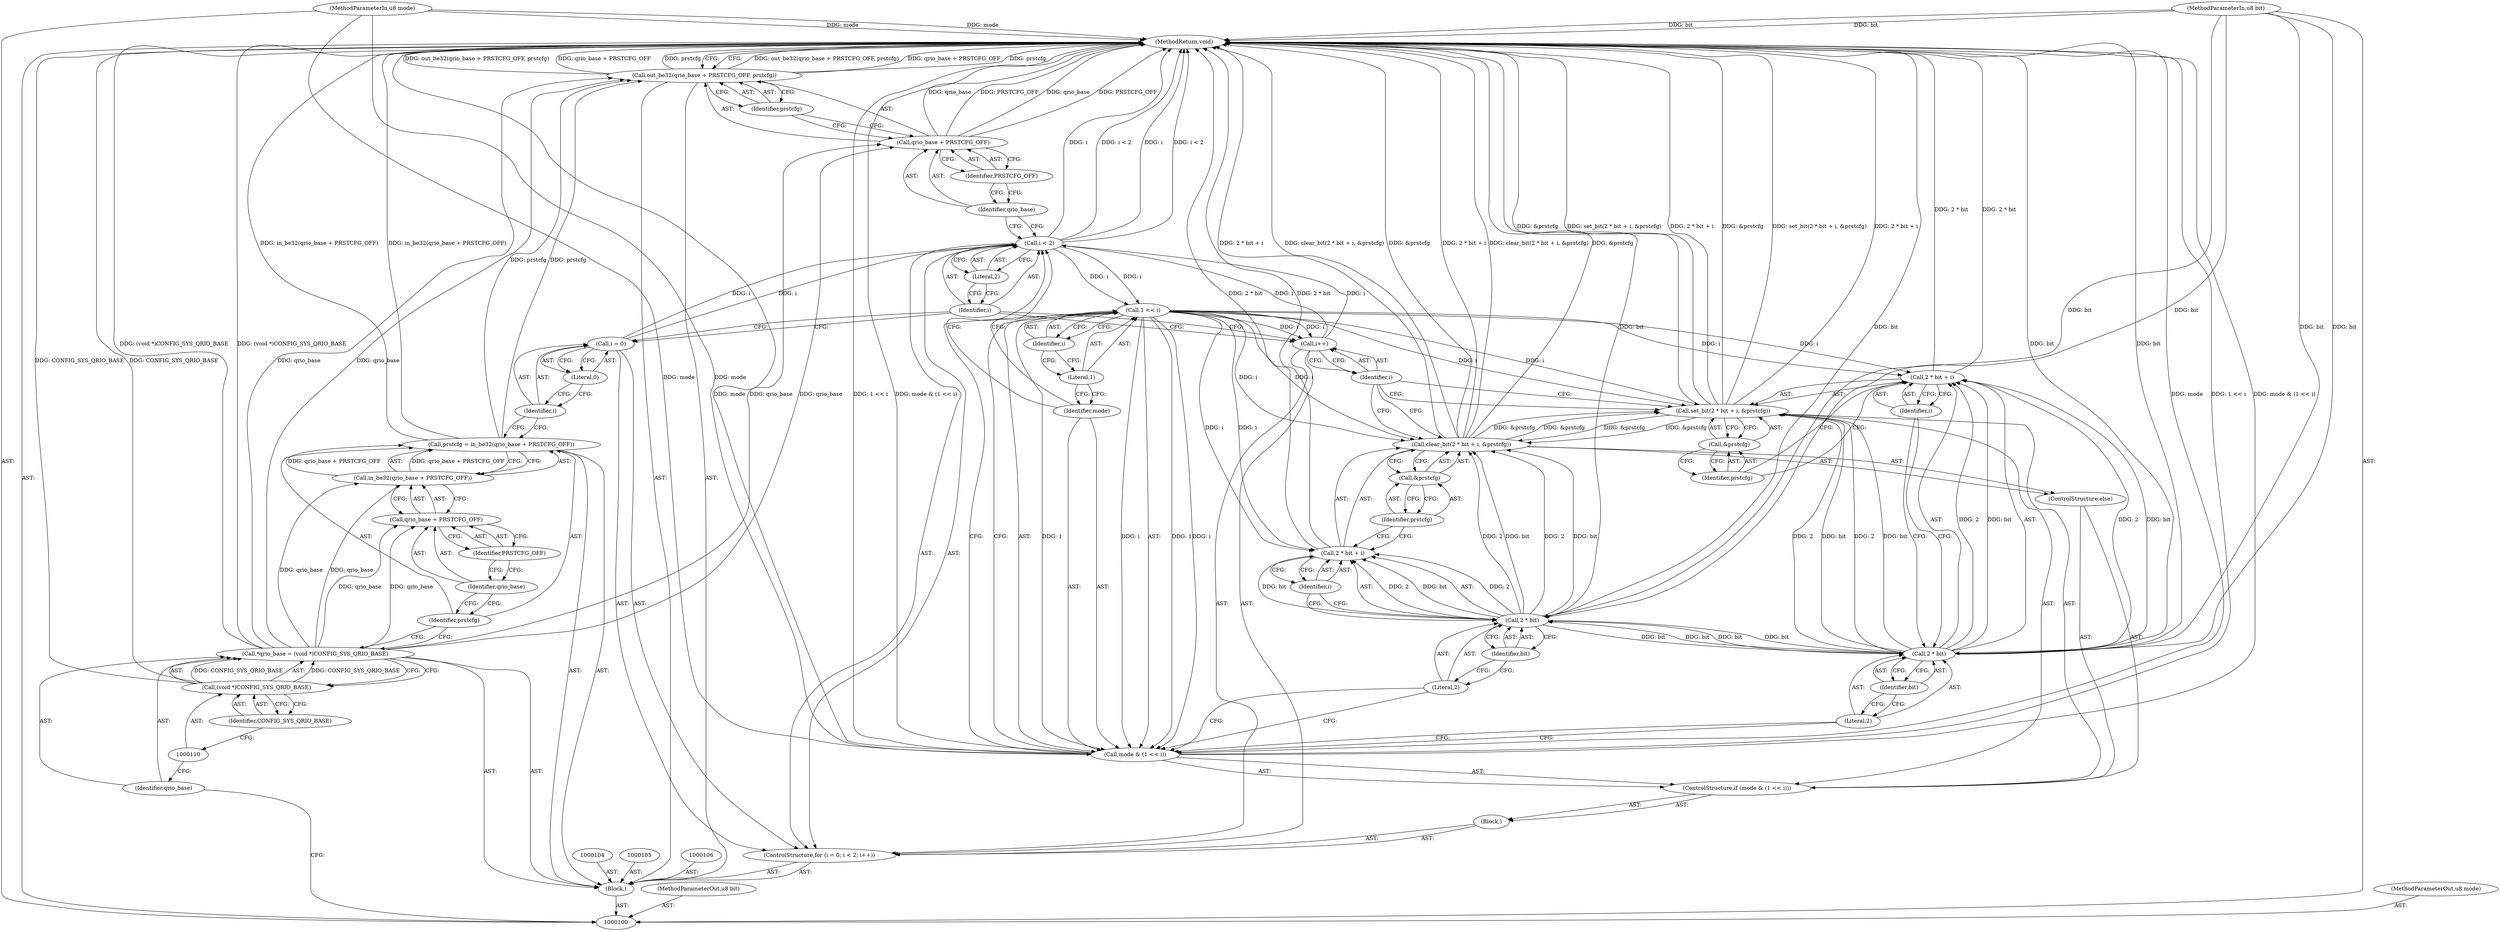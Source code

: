 digraph "0_u-boot_master_0" {
"1000156" [label="(MethodReturn,void)"];
"1000101" [label="(MethodParameterIn,u8 bit)"];
"1000226" [label="(MethodParameterOut,u8 bit)"];
"1000102" [label="(MethodParameterIn,u8 mode)"];
"1000227" [label="(MethodParameterOut,u8 mode)"];
"1000131" [label="(Call,1 << i)"];
"1000132" [label="(Literal,1)"];
"1000133" [label="(Identifier,i)"];
"1000128" [label="(ControlStructure,if (mode & (1 << i)))"];
"1000129" [label="(Call,mode & (1 << i))"];
"1000130" [label="(Identifier,mode)"];
"1000135" [label="(Call,2 * bit + i)"];
"1000136" [label="(Call,2 * bit)"];
"1000137" [label="(Literal,2)"];
"1000138" [label="(Identifier,bit)"];
"1000139" [label="(Identifier,i)"];
"1000140" [label="(Call,&prstcfg)"];
"1000141" [label="(Identifier,prstcfg)"];
"1000134" [label="(Call,set_bit(2 * bit + i, &prstcfg))"];
"1000142" [label="(ControlStructure,else)"];
"1000144" [label="(Call,2 * bit + i)"];
"1000145" [label="(Call,2 * bit)"];
"1000146" [label="(Literal,2)"];
"1000147" [label="(Identifier,bit)"];
"1000148" [label="(Identifier,i)"];
"1000149" [label="(Call,&prstcfg)"];
"1000150" [label="(Identifier,prstcfg)"];
"1000143" [label="(Call,clear_bit(2 * bit + i, &prstcfg))"];
"1000152" [label="(Call,qrio_base + PRSTCFG_OFF)"];
"1000153" [label="(Identifier,qrio_base)"];
"1000151" [label="(Call,out_be32(qrio_base + PRSTCFG_OFF, prstcfg))"];
"1000154" [label="(Identifier,PRSTCFG_OFF)"];
"1000155" [label="(Identifier,prstcfg)"];
"1000103" [label="(Block,)"];
"1000107" [label="(Call,*qrio_base = (void *)CONFIG_SYS_QRIO_BASE)"];
"1000108" [label="(Identifier,qrio_base)"];
"1000109" [label="(Call,(void *)CONFIG_SYS_QRIO_BASE)"];
"1000111" [label="(Identifier,CONFIG_SYS_QRIO_BASE)"];
"1000114" [label="(Call,in_be32(qrio_base + PRSTCFG_OFF))"];
"1000112" [label="(Call,prstcfg = in_be32(qrio_base + PRSTCFG_OFF))"];
"1000113" [label="(Identifier,prstcfg)"];
"1000115" [label="(Call,qrio_base + PRSTCFG_OFF)"];
"1000116" [label="(Identifier,qrio_base)"];
"1000117" [label="(Identifier,PRSTCFG_OFF)"];
"1000121" [label="(Literal,0)"];
"1000122" [label="(Call,i < 2)"];
"1000123" [label="(Identifier,i)"];
"1000124" [label="(Literal,2)"];
"1000118" [label="(ControlStructure,for (i = 0; i < 2; i++))"];
"1000125" [label="(Call,i++)"];
"1000126" [label="(Identifier,i)"];
"1000127" [label="(Block,)"];
"1000119" [label="(Call,i = 0)"];
"1000120" [label="(Identifier,i)"];
"1000156" -> "1000100"  [label="AST: "];
"1000156" -> "1000151"  [label="CFG: "];
"1000129" -> "1000156"  [label="DDG: mode"];
"1000129" -> "1000156"  [label="DDG: 1 << i"];
"1000129" -> "1000156"  [label="DDG: mode & (1 << i)"];
"1000112" -> "1000156"  [label="DDG: in_be32(qrio_base + PRSTCFG_OFF)"];
"1000122" -> "1000156"  [label="DDG: i"];
"1000122" -> "1000156"  [label="DDG: i < 2"];
"1000143" -> "1000156"  [label="DDG: &prstcfg"];
"1000143" -> "1000156"  [label="DDG: 2 * bit + i"];
"1000143" -> "1000156"  [label="DDG: clear_bit(2 * bit + i, &prstcfg)"];
"1000152" -> "1000156"  [label="DDG: qrio_base"];
"1000152" -> "1000156"  [label="DDG: PRSTCFG_OFF"];
"1000136" -> "1000156"  [label="DDG: bit"];
"1000107" -> "1000156"  [label="DDG: (void *)CONFIG_SYS_QRIO_BASE"];
"1000151" -> "1000156"  [label="DDG: out_be32(qrio_base + PRSTCFG_OFF, prstcfg)"];
"1000151" -> "1000156"  [label="DDG: qrio_base + PRSTCFG_OFF"];
"1000151" -> "1000156"  [label="DDG: prstcfg"];
"1000134" -> "1000156"  [label="DDG: &prstcfg"];
"1000134" -> "1000156"  [label="DDG: set_bit(2 * bit + i, &prstcfg)"];
"1000134" -> "1000156"  [label="DDG: 2 * bit + i"];
"1000102" -> "1000156"  [label="DDG: mode"];
"1000101" -> "1000156"  [label="DDG: bit"];
"1000135" -> "1000156"  [label="DDG: 2 * bit"];
"1000144" -> "1000156"  [label="DDG: 2 * bit"];
"1000145" -> "1000156"  [label="DDG: bit"];
"1000109" -> "1000156"  [label="DDG: CONFIG_SYS_QRIO_BASE"];
"1000101" -> "1000100"  [label="AST: "];
"1000101" -> "1000156"  [label="DDG: bit"];
"1000101" -> "1000136"  [label="DDG: bit"];
"1000101" -> "1000145"  [label="DDG: bit"];
"1000226" -> "1000100"  [label="AST: "];
"1000102" -> "1000100"  [label="AST: "];
"1000102" -> "1000156"  [label="DDG: mode"];
"1000102" -> "1000129"  [label="DDG: mode"];
"1000227" -> "1000100"  [label="AST: "];
"1000131" -> "1000129"  [label="AST: "];
"1000131" -> "1000133"  [label="CFG: "];
"1000132" -> "1000131"  [label="AST: "];
"1000133" -> "1000131"  [label="AST: "];
"1000129" -> "1000131"  [label="CFG: "];
"1000131" -> "1000125"  [label="DDG: i"];
"1000131" -> "1000129"  [label="DDG: 1"];
"1000131" -> "1000129"  [label="DDG: i"];
"1000122" -> "1000131"  [label="DDG: i"];
"1000131" -> "1000134"  [label="DDG: i"];
"1000131" -> "1000135"  [label="DDG: i"];
"1000131" -> "1000143"  [label="DDG: i"];
"1000131" -> "1000144"  [label="DDG: i"];
"1000132" -> "1000131"  [label="AST: "];
"1000132" -> "1000130"  [label="CFG: "];
"1000133" -> "1000132"  [label="CFG: "];
"1000133" -> "1000131"  [label="AST: "];
"1000133" -> "1000132"  [label="CFG: "];
"1000131" -> "1000133"  [label="CFG: "];
"1000128" -> "1000127"  [label="AST: "];
"1000129" -> "1000128"  [label="AST: "];
"1000134" -> "1000128"  [label="AST: "];
"1000142" -> "1000128"  [label="AST: "];
"1000129" -> "1000128"  [label="AST: "];
"1000129" -> "1000131"  [label="CFG: "];
"1000130" -> "1000129"  [label="AST: "];
"1000131" -> "1000129"  [label="AST: "];
"1000137" -> "1000129"  [label="CFG: "];
"1000146" -> "1000129"  [label="CFG: "];
"1000129" -> "1000156"  [label="DDG: mode"];
"1000129" -> "1000156"  [label="DDG: 1 << i"];
"1000129" -> "1000156"  [label="DDG: mode & (1 << i)"];
"1000102" -> "1000129"  [label="DDG: mode"];
"1000131" -> "1000129"  [label="DDG: 1"];
"1000131" -> "1000129"  [label="DDG: i"];
"1000130" -> "1000129"  [label="AST: "];
"1000130" -> "1000122"  [label="CFG: "];
"1000132" -> "1000130"  [label="CFG: "];
"1000135" -> "1000134"  [label="AST: "];
"1000135" -> "1000139"  [label="CFG: "];
"1000136" -> "1000135"  [label="AST: "];
"1000139" -> "1000135"  [label="AST: "];
"1000141" -> "1000135"  [label="CFG: "];
"1000135" -> "1000156"  [label="DDG: 2 * bit"];
"1000136" -> "1000135"  [label="DDG: 2"];
"1000136" -> "1000135"  [label="DDG: bit"];
"1000131" -> "1000135"  [label="DDG: i"];
"1000136" -> "1000135"  [label="AST: "];
"1000136" -> "1000138"  [label="CFG: "];
"1000137" -> "1000136"  [label="AST: "];
"1000138" -> "1000136"  [label="AST: "];
"1000139" -> "1000136"  [label="CFG: "];
"1000136" -> "1000156"  [label="DDG: bit"];
"1000136" -> "1000134"  [label="DDG: 2"];
"1000136" -> "1000134"  [label="DDG: bit"];
"1000136" -> "1000135"  [label="DDG: 2"];
"1000136" -> "1000135"  [label="DDG: bit"];
"1000145" -> "1000136"  [label="DDG: bit"];
"1000101" -> "1000136"  [label="DDG: bit"];
"1000136" -> "1000145"  [label="DDG: bit"];
"1000137" -> "1000136"  [label="AST: "];
"1000137" -> "1000129"  [label="CFG: "];
"1000138" -> "1000137"  [label="CFG: "];
"1000138" -> "1000136"  [label="AST: "];
"1000138" -> "1000137"  [label="CFG: "];
"1000136" -> "1000138"  [label="CFG: "];
"1000139" -> "1000135"  [label="AST: "];
"1000139" -> "1000136"  [label="CFG: "];
"1000135" -> "1000139"  [label="CFG: "];
"1000140" -> "1000134"  [label="AST: "];
"1000140" -> "1000141"  [label="CFG: "];
"1000141" -> "1000140"  [label="AST: "];
"1000134" -> "1000140"  [label="CFG: "];
"1000141" -> "1000140"  [label="AST: "];
"1000141" -> "1000135"  [label="CFG: "];
"1000140" -> "1000141"  [label="CFG: "];
"1000134" -> "1000128"  [label="AST: "];
"1000134" -> "1000140"  [label="CFG: "];
"1000135" -> "1000134"  [label="AST: "];
"1000140" -> "1000134"  [label="AST: "];
"1000126" -> "1000134"  [label="CFG: "];
"1000134" -> "1000156"  [label="DDG: &prstcfg"];
"1000134" -> "1000156"  [label="DDG: set_bit(2 * bit + i, &prstcfg)"];
"1000134" -> "1000156"  [label="DDG: 2 * bit + i"];
"1000136" -> "1000134"  [label="DDG: 2"];
"1000136" -> "1000134"  [label="DDG: bit"];
"1000131" -> "1000134"  [label="DDG: i"];
"1000143" -> "1000134"  [label="DDG: &prstcfg"];
"1000134" -> "1000143"  [label="DDG: &prstcfg"];
"1000142" -> "1000128"  [label="AST: "];
"1000143" -> "1000142"  [label="AST: "];
"1000144" -> "1000143"  [label="AST: "];
"1000144" -> "1000148"  [label="CFG: "];
"1000145" -> "1000144"  [label="AST: "];
"1000148" -> "1000144"  [label="AST: "];
"1000150" -> "1000144"  [label="CFG: "];
"1000144" -> "1000156"  [label="DDG: 2 * bit"];
"1000145" -> "1000144"  [label="DDG: 2"];
"1000145" -> "1000144"  [label="DDG: bit"];
"1000131" -> "1000144"  [label="DDG: i"];
"1000145" -> "1000144"  [label="AST: "];
"1000145" -> "1000147"  [label="CFG: "];
"1000146" -> "1000145"  [label="AST: "];
"1000147" -> "1000145"  [label="AST: "];
"1000148" -> "1000145"  [label="CFG: "];
"1000145" -> "1000156"  [label="DDG: bit"];
"1000145" -> "1000136"  [label="DDG: bit"];
"1000145" -> "1000143"  [label="DDG: 2"];
"1000145" -> "1000143"  [label="DDG: bit"];
"1000145" -> "1000144"  [label="DDG: 2"];
"1000145" -> "1000144"  [label="DDG: bit"];
"1000136" -> "1000145"  [label="DDG: bit"];
"1000101" -> "1000145"  [label="DDG: bit"];
"1000146" -> "1000145"  [label="AST: "];
"1000146" -> "1000129"  [label="CFG: "];
"1000147" -> "1000146"  [label="CFG: "];
"1000147" -> "1000145"  [label="AST: "];
"1000147" -> "1000146"  [label="CFG: "];
"1000145" -> "1000147"  [label="CFG: "];
"1000148" -> "1000144"  [label="AST: "];
"1000148" -> "1000145"  [label="CFG: "];
"1000144" -> "1000148"  [label="CFG: "];
"1000149" -> "1000143"  [label="AST: "];
"1000149" -> "1000150"  [label="CFG: "];
"1000150" -> "1000149"  [label="AST: "];
"1000143" -> "1000149"  [label="CFG: "];
"1000150" -> "1000149"  [label="AST: "];
"1000150" -> "1000144"  [label="CFG: "];
"1000149" -> "1000150"  [label="CFG: "];
"1000143" -> "1000142"  [label="AST: "];
"1000143" -> "1000149"  [label="CFG: "];
"1000144" -> "1000143"  [label="AST: "];
"1000149" -> "1000143"  [label="AST: "];
"1000126" -> "1000143"  [label="CFG: "];
"1000143" -> "1000156"  [label="DDG: &prstcfg"];
"1000143" -> "1000156"  [label="DDG: 2 * bit + i"];
"1000143" -> "1000156"  [label="DDG: clear_bit(2 * bit + i, &prstcfg)"];
"1000143" -> "1000134"  [label="DDG: &prstcfg"];
"1000145" -> "1000143"  [label="DDG: 2"];
"1000145" -> "1000143"  [label="DDG: bit"];
"1000131" -> "1000143"  [label="DDG: i"];
"1000134" -> "1000143"  [label="DDG: &prstcfg"];
"1000152" -> "1000151"  [label="AST: "];
"1000152" -> "1000154"  [label="CFG: "];
"1000153" -> "1000152"  [label="AST: "];
"1000154" -> "1000152"  [label="AST: "];
"1000155" -> "1000152"  [label="CFG: "];
"1000152" -> "1000156"  [label="DDG: qrio_base"];
"1000152" -> "1000156"  [label="DDG: PRSTCFG_OFF"];
"1000107" -> "1000152"  [label="DDG: qrio_base"];
"1000153" -> "1000152"  [label="AST: "];
"1000153" -> "1000122"  [label="CFG: "];
"1000154" -> "1000153"  [label="CFG: "];
"1000151" -> "1000103"  [label="AST: "];
"1000151" -> "1000155"  [label="CFG: "];
"1000152" -> "1000151"  [label="AST: "];
"1000155" -> "1000151"  [label="AST: "];
"1000156" -> "1000151"  [label="CFG: "];
"1000151" -> "1000156"  [label="DDG: out_be32(qrio_base + PRSTCFG_OFF, prstcfg)"];
"1000151" -> "1000156"  [label="DDG: qrio_base + PRSTCFG_OFF"];
"1000151" -> "1000156"  [label="DDG: prstcfg"];
"1000107" -> "1000151"  [label="DDG: qrio_base"];
"1000112" -> "1000151"  [label="DDG: prstcfg"];
"1000154" -> "1000152"  [label="AST: "];
"1000154" -> "1000153"  [label="CFG: "];
"1000152" -> "1000154"  [label="CFG: "];
"1000155" -> "1000151"  [label="AST: "];
"1000155" -> "1000152"  [label="CFG: "];
"1000151" -> "1000155"  [label="CFG: "];
"1000103" -> "1000100"  [label="AST: "];
"1000104" -> "1000103"  [label="AST: "];
"1000105" -> "1000103"  [label="AST: "];
"1000106" -> "1000103"  [label="AST: "];
"1000107" -> "1000103"  [label="AST: "];
"1000112" -> "1000103"  [label="AST: "];
"1000118" -> "1000103"  [label="AST: "];
"1000151" -> "1000103"  [label="AST: "];
"1000107" -> "1000103"  [label="AST: "];
"1000107" -> "1000109"  [label="CFG: "];
"1000108" -> "1000107"  [label="AST: "];
"1000109" -> "1000107"  [label="AST: "];
"1000113" -> "1000107"  [label="CFG: "];
"1000107" -> "1000156"  [label="DDG: (void *)CONFIG_SYS_QRIO_BASE"];
"1000109" -> "1000107"  [label="DDG: CONFIG_SYS_QRIO_BASE"];
"1000107" -> "1000114"  [label="DDG: qrio_base"];
"1000107" -> "1000115"  [label="DDG: qrio_base"];
"1000107" -> "1000151"  [label="DDG: qrio_base"];
"1000107" -> "1000152"  [label="DDG: qrio_base"];
"1000108" -> "1000107"  [label="AST: "];
"1000108" -> "1000100"  [label="CFG: "];
"1000110" -> "1000108"  [label="CFG: "];
"1000109" -> "1000107"  [label="AST: "];
"1000109" -> "1000111"  [label="CFG: "];
"1000110" -> "1000109"  [label="AST: "];
"1000111" -> "1000109"  [label="AST: "];
"1000107" -> "1000109"  [label="CFG: "];
"1000109" -> "1000156"  [label="DDG: CONFIG_SYS_QRIO_BASE"];
"1000109" -> "1000107"  [label="DDG: CONFIG_SYS_QRIO_BASE"];
"1000111" -> "1000109"  [label="AST: "];
"1000111" -> "1000110"  [label="CFG: "];
"1000109" -> "1000111"  [label="CFG: "];
"1000114" -> "1000112"  [label="AST: "];
"1000114" -> "1000115"  [label="CFG: "];
"1000115" -> "1000114"  [label="AST: "];
"1000112" -> "1000114"  [label="CFG: "];
"1000114" -> "1000112"  [label="DDG: qrio_base + PRSTCFG_OFF"];
"1000107" -> "1000114"  [label="DDG: qrio_base"];
"1000112" -> "1000103"  [label="AST: "];
"1000112" -> "1000114"  [label="CFG: "];
"1000113" -> "1000112"  [label="AST: "];
"1000114" -> "1000112"  [label="AST: "];
"1000120" -> "1000112"  [label="CFG: "];
"1000112" -> "1000156"  [label="DDG: in_be32(qrio_base + PRSTCFG_OFF)"];
"1000114" -> "1000112"  [label="DDG: qrio_base + PRSTCFG_OFF"];
"1000112" -> "1000151"  [label="DDG: prstcfg"];
"1000113" -> "1000112"  [label="AST: "];
"1000113" -> "1000107"  [label="CFG: "];
"1000116" -> "1000113"  [label="CFG: "];
"1000115" -> "1000114"  [label="AST: "];
"1000115" -> "1000117"  [label="CFG: "];
"1000116" -> "1000115"  [label="AST: "];
"1000117" -> "1000115"  [label="AST: "];
"1000114" -> "1000115"  [label="CFG: "];
"1000107" -> "1000115"  [label="DDG: qrio_base"];
"1000116" -> "1000115"  [label="AST: "];
"1000116" -> "1000113"  [label="CFG: "];
"1000117" -> "1000116"  [label="CFG: "];
"1000117" -> "1000115"  [label="AST: "];
"1000117" -> "1000116"  [label="CFG: "];
"1000115" -> "1000117"  [label="CFG: "];
"1000121" -> "1000119"  [label="AST: "];
"1000121" -> "1000120"  [label="CFG: "];
"1000119" -> "1000121"  [label="CFG: "];
"1000122" -> "1000118"  [label="AST: "];
"1000122" -> "1000124"  [label="CFG: "];
"1000123" -> "1000122"  [label="AST: "];
"1000124" -> "1000122"  [label="AST: "];
"1000130" -> "1000122"  [label="CFG: "];
"1000153" -> "1000122"  [label="CFG: "];
"1000122" -> "1000156"  [label="DDG: i"];
"1000122" -> "1000156"  [label="DDG: i < 2"];
"1000125" -> "1000122"  [label="DDG: i"];
"1000119" -> "1000122"  [label="DDG: i"];
"1000122" -> "1000131"  [label="DDG: i"];
"1000123" -> "1000122"  [label="AST: "];
"1000123" -> "1000119"  [label="CFG: "];
"1000123" -> "1000125"  [label="CFG: "];
"1000124" -> "1000123"  [label="CFG: "];
"1000124" -> "1000122"  [label="AST: "];
"1000124" -> "1000123"  [label="CFG: "];
"1000122" -> "1000124"  [label="CFG: "];
"1000118" -> "1000103"  [label="AST: "];
"1000119" -> "1000118"  [label="AST: "];
"1000122" -> "1000118"  [label="AST: "];
"1000125" -> "1000118"  [label="AST: "];
"1000127" -> "1000118"  [label="AST: "];
"1000125" -> "1000118"  [label="AST: "];
"1000125" -> "1000126"  [label="CFG: "];
"1000126" -> "1000125"  [label="AST: "];
"1000123" -> "1000125"  [label="CFG: "];
"1000125" -> "1000122"  [label="DDG: i"];
"1000131" -> "1000125"  [label="DDG: i"];
"1000126" -> "1000125"  [label="AST: "];
"1000126" -> "1000134"  [label="CFG: "];
"1000126" -> "1000143"  [label="CFG: "];
"1000125" -> "1000126"  [label="CFG: "];
"1000127" -> "1000118"  [label="AST: "];
"1000128" -> "1000127"  [label="AST: "];
"1000119" -> "1000118"  [label="AST: "];
"1000119" -> "1000121"  [label="CFG: "];
"1000120" -> "1000119"  [label="AST: "];
"1000121" -> "1000119"  [label="AST: "];
"1000123" -> "1000119"  [label="CFG: "];
"1000119" -> "1000122"  [label="DDG: i"];
"1000120" -> "1000119"  [label="AST: "];
"1000120" -> "1000112"  [label="CFG: "];
"1000121" -> "1000120"  [label="CFG: "];
}

